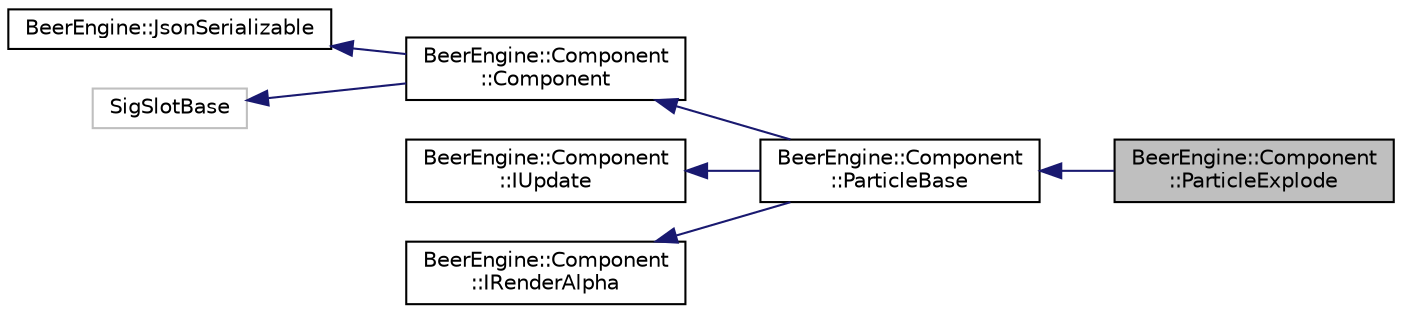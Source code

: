 digraph "BeerEngine::Component::ParticleExplode"
{
  edge [fontname="Helvetica",fontsize="10",labelfontname="Helvetica",labelfontsize="10"];
  node [fontname="Helvetica",fontsize="10",shape=record];
  rankdir="LR";
  Node0 [label="BeerEngine::Component\l::ParticleExplode",height=0.2,width=0.4,color="black", fillcolor="grey75", style="filled", fontcolor="black"];
  Node1 -> Node0 [dir="back",color="midnightblue",fontsize="10",style="solid",fontname="Helvetica"];
  Node1 [label="BeerEngine::Component\l::ParticleBase",height=0.2,width=0.4,color="black", fillcolor="white", style="filled",URL="$class_beer_engine_1_1_component_1_1_particle_base.html"];
  Node2 -> Node1 [dir="back",color="midnightblue",fontsize="10",style="solid",fontname="Helvetica"];
  Node2 [label="BeerEngine::Component\l::Component",height=0.2,width=0.4,color="black", fillcolor="white", style="filled",URL="$class_beer_engine_1_1_component_1_1_component.html"];
  Node3 -> Node2 [dir="back",color="midnightblue",fontsize="10",style="solid",fontname="Helvetica"];
  Node3 [label="BeerEngine::JsonSerializable",height=0.2,width=0.4,color="black", fillcolor="white", style="filled",URL="$class_beer_engine_1_1_json_serializable.html"];
  Node4 -> Node2 [dir="back",color="midnightblue",fontsize="10",style="solid",fontname="Helvetica"];
  Node4 [label="SigSlotBase",height=0.2,width=0.4,color="grey75", fillcolor="white", style="filled"];
  Node5 -> Node1 [dir="back",color="midnightblue",fontsize="10",style="solid",fontname="Helvetica"];
  Node5 [label="BeerEngine::Component\l::IUpdate",height=0.2,width=0.4,color="black", fillcolor="white", style="filled",URL="$class_beer_engine_1_1_component_1_1_i_update.html"];
  Node6 -> Node1 [dir="back",color="midnightblue",fontsize="10",style="solid",fontname="Helvetica"];
  Node6 [label="BeerEngine::Component\l::IRenderAlpha",height=0.2,width=0.4,color="black", fillcolor="white", style="filled",URL="$class_beer_engine_1_1_component_1_1_i_render_alpha.html"];
}
